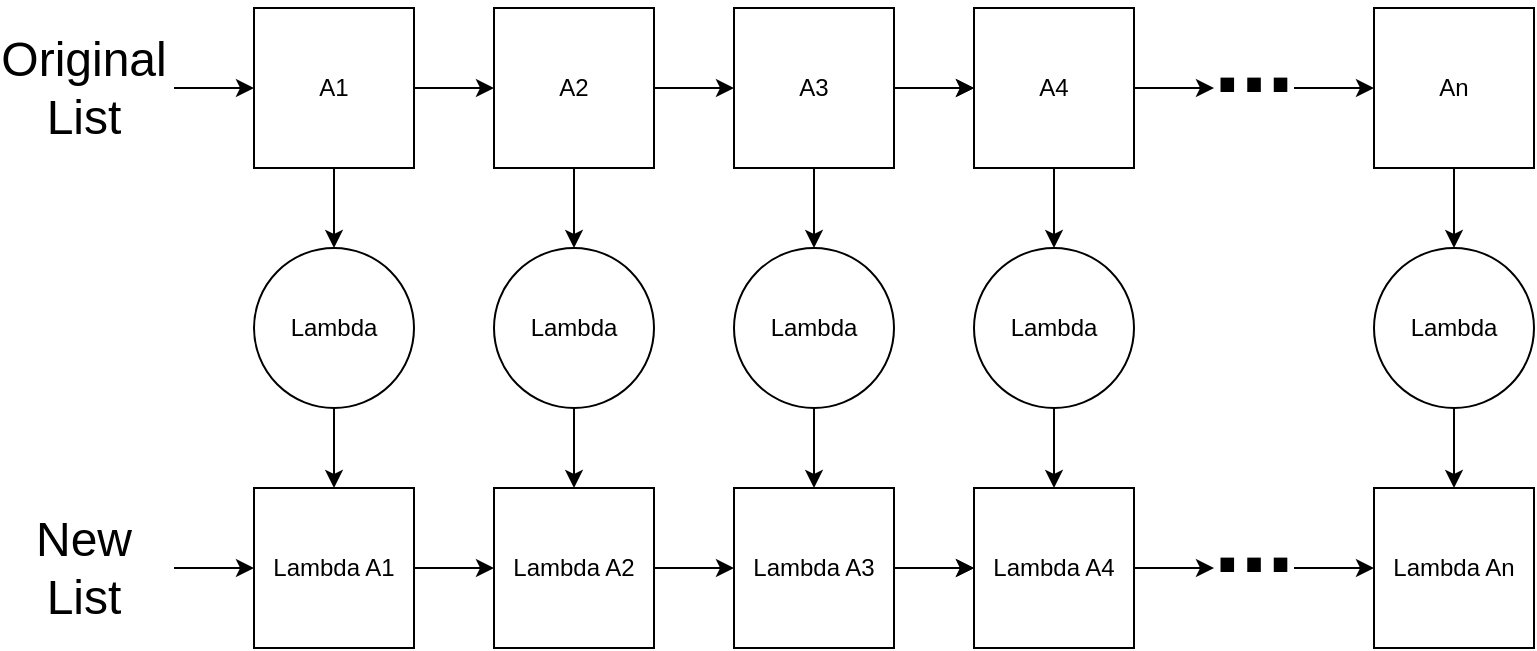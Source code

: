 <mxfile version="15.4.0" type="device"><diagram id="3NiHDR6TNe4F3CWg4E6x" name="Page-1"><mxGraphModel dx="768" dy="482" grid="1" gridSize="10" guides="1" tooltips="1" connect="1" arrows="1" fold="1" page="1" pageScale="1" pageWidth="850" pageHeight="1100" math="0" shadow="0"><root><mxCell id="0"/><mxCell id="1" parent="0"/><mxCell id="TmKJ0Zh9QFKf8AATux8c-1" style="edgeStyle=orthogonalEdgeStyle;rounded=0;orthogonalLoop=1;jettySize=auto;html=1;exitX=0;exitY=0.5;exitDx=0;exitDy=0;startArrow=classic;startFill=1;endArrow=none;endFill=0;" parent="1" source="TmKJ0Zh9QFKf8AATux8c-3" edge="1"><mxGeometry relative="1" as="geometry"><mxPoint x="105" y="160" as="targetPoint"/></mxGeometry></mxCell><mxCell id="TmKJ0Zh9QFKf8AATux8c-2" style="edgeStyle=orthogonalEdgeStyle;rounded=0;orthogonalLoop=1;jettySize=auto;html=1;exitX=0.5;exitY=1;exitDx=0;exitDy=0;entryX=0.5;entryY=0;entryDx=0;entryDy=0;startArrow=none;startFill=0;endArrow=classic;endFill=1;" parent="1" source="TmKJ0Zh9QFKf8AATux8c-3" target="TmKJ0Zh9QFKf8AATux8c-20" edge="1"><mxGeometry relative="1" as="geometry"/></mxCell><mxCell id="TmKJ0Zh9QFKf8AATux8c-3" value="A1" style="whiteSpace=wrap;html=1;aspect=fixed;" parent="1" vertex="1"><mxGeometry x="145" y="120" width="80" height="80" as="geometry"/></mxCell><mxCell id="TmKJ0Zh9QFKf8AATux8c-4" style="edgeStyle=orthogonalEdgeStyle;rounded=0;orthogonalLoop=1;jettySize=auto;html=1;exitX=0;exitY=0.5;exitDx=0;exitDy=0;entryX=1;entryY=0.5;entryDx=0;entryDy=0;startArrow=classic;startFill=1;endArrow=none;endFill=0;" parent="1" source="TmKJ0Zh9QFKf8AATux8c-6" target="TmKJ0Zh9QFKf8AATux8c-3" edge="1"><mxGeometry relative="1" as="geometry"/></mxCell><mxCell id="TmKJ0Zh9QFKf8AATux8c-5" value="" style="edgeStyle=orthogonalEdgeStyle;rounded=0;orthogonalLoop=1;jettySize=auto;html=1;startArrow=none;startFill=0;endArrow=classic;endFill=1;" parent="1" source="TmKJ0Zh9QFKf8AATux8c-6" target="TmKJ0Zh9QFKf8AATux8c-22" edge="1"><mxGeometry relative="1" as="geometry"/></mxCell><mxCell id="TmKJ0Zh9QFKf8AATux8c-6" value="A2" style="whiteSpace=wrap;html=1;aspect=fixed;" parent="1" vertex="1"><mxGeometry x="265" y="120" width="80" height="80" as="geometry"/></mxCell><mxCell id="TmKJ0Zh9QFKf8AATux8c-7" style="edgeStyle=orthogonalEdgeStyle;rounded=0;orthogonalLoop=1;jettySize=auto;html=1;exitX=0;exitY=0.5;exitDx=0;exitDy=0;entryX=1;entryY=0.5;entryDx=0;entryDy=0;startArrow=classic;startFill=1;endArrow=none;endFill=0;" parent="1" source="TmKJ0Zh9QFKf8AATux8c-10" target="TmKJ0Zh9QFKf8AATux8c-6" edge="1"><mxGeometry relative="1" as="geometry"/></mxCell><mxCell id="TmKJ0Zh9QFKf8AATux8c-8" value="" style="edgeStyle=orthogonalEdgeStyle;rounded=0;orthogonalLoop=1;jettySize=auto;html=1;startArrow=none;startFill=0;endArrow=classic;endFill=1;" parent="1" source="TmKJ0Zh9QFKf8AATux8c-10" target="TmKJ0Zh9QFKf8AATux8c-24" edge="1"><mxGeometry relative="1" as="geometry"/></mxCell><mxCell id="TmKJ0Zh9QFKf8AATux8c-9" value="" style="edgeStyle=orthogonalEdgeStyle;rounded=0;orthogonalLoop=1;jettySize=auto;html=1;startArrow=none;startFill=0;endArrow=classic;endFill=1;" parent="1" source="TmKJ0Zh9QFKf8AATux8c-10" target="TmKJ0Zh9QFKf8AATux8c-14" edge="1"><mxGeometry relative="1" as="geometry"/></mxCell><mxCell id="TmKJ0Zh9QFKf8AATux8c-10" value="A3" style="whiteSpace=wrap;html=1;aspect=fixed;" parent="1" vertex="1"><mxGeometry x="385" y="120" width="80" height="80" as="geometry"/></mxCell><mxCell id="TmKJ0Zh9QFKf8AATux8c-11" style="edgeStyle=orthogonalEdgeStyle;rounded=0;orthogonalLoop=1;jettySize=auto;html=1;exitX=0;exitY=0.5;exitDx=0;exitDy=0;startArrow=classic;startFill=1;endArrow=none;endFill=0;" parent="1" source="TmKJ0Zh9QFKf8AATux8c-14" edge="1"><mxGeometry relative="1" as="geometry"><mxPoint x="475" y="160" as="targetPoint"/></mxGeometry></mxCell><mxCell id="TmKJ0Zh9QFKf8AATux8c-12" style="edgeStyle=orthogonalEdgeStyle;rounded=0;orthogonalLoop=1;jettySize=auto;html=1;exitX=1;exitY=0.5;exitDx=0;exitDy=0;startArrow=none;startFill=0;endArrow=classic;endFill=1;" parent="1" source="TmKJ0Zh9QFKf8AATux8c-14" edge="1"><mxGeometry relative="1" as="geometry"><mxPoint x="625" y="160" as="targetPoint"/></mxGeometry></mxCell><mxCell id="TmKJ0Zh9QFKf8AATux8c-13" value="" style="edgeStyle=orthogonalEdgeStyle;rounded=0;orthogonalLoop=1;jettySize=auto;html=1;startArrow=none;startFill=0;endArrow=classic;endFill=1;" parent="1" source="TmKJ0Zh9QFKf8AATux8c-14" target="TmKJ0Zh9QFKf8AATux8c-26" edge="1"><mxGeometry relative="1" as="geometry"/></mxCell><mxCell id="TmKJ0Zh9QFKf8AATux8c-14" value="A4" style="whiteSpace=wrap;html=1;aspect=fixed;" parent="1" vertex="1"><mxGeometry x="505" y="120" width="80" height="80" as="geometry"/></mxCell><mxCell id="TmKJ0Zh9QFKf8AATux8c-15" style="edgeStyle=orthogonalEdgeStyle;rounded=0;orthogonalLoop=1;jettySize=auto;html=1;exitX=0;exitY=0.5;exitDx=0;exitDy=0;startArrow=classic;startFill=1;endArrow=none;endFill=0;" parent="1" source="TmKJ0Zh9QFKf8AATux8c-17" edge="1"><mxGeometry relative="1" as="geometry"><mxPoint x="665" y="160" as="targetPoint"/></mxGeometry></mxCell><mxCell id="TmKJ0Zh9QFKf8AATux8c-16" value="" style="edgeStyle=orthogonalEdgeStyle;rounded=0;orthogonalLoop=1;jettySize=auto;html=1;startArrow=none;startFill=0;endArrow=classic;endFill=1;" parent="1" source="TmKJ0Zh9QFKf8AATux8c-17" target="TmKJ0Zh9QFKf8AATux8c-29" edge="1"><mxGeometry relative="1" as="geometry"/></mxCell><mxCell id="TmKJ0Zh9QFKf8AATux8c-17" value="An" style="whiteSpace=wrap;html=1;aspect=fixed;" parent="1" vertex="1"><mxGeometry x="705" y="120" width="80" height="80" as="geometry"/></mxCell><mxCell id="TmKJ0Zh9QFKf8AATux8c-18" value="&lt;b&gt;&lt;font style=&quot;font-size: 48px&quot;&gt;...&lt;/font&gt;&lt;/b&gt;" style="text;html=1;strokeColor=none;fillColor=none;align=center;verticalAlign=middle;whiteSpace=wrap;rounded=0;" parent="1" vertex="1"><mxGeometry x="615" y="130" width="60" height="30" as="geometry"/></mxCell><mxCell id="TmKJ0Zh9QFKf8AATux8c-81" value="" style="edgeStyle=orthogonalEdgeStyle;rounded=0;orthogonalLoop=1;jettySize=auto;html=1;" parent="1" source="TmKJ0Zh9QFKf8AATux8c-20" target="TmKJ0Zh9QFKf8AATux8c-68" edge="1"><mxGeometry relative="1" as="geometry"/></mxCell><mxCell id="TmKJ0Zh9QFKf8AATux8c-20" value="Lambda" style="ellipse;whiteSpace=wrap;html=1;aspect=fixed;" parent="1" vertex="1"><mxGeometry x="145" y="240" width="80" height="80" as="geometry"/></mxCell><mxCell id="TmKJ0Zh9QFKf8AATux8c-82" value="" style="edgeStyle=orthogonalEdgeStyle;rounded=0;orthogonalLoop=1;jettySize=auto;html=1;" parent="1" source="TmKJ0Zh9QFKf8AATux8c-22" target="TmKJ0Zh9QFKf8AATux8c-70" edge="1"><mxGeometry relative="1" as="geometry"/></mxCell><mxCell id="TmKJ0Zh9QFKf8AATux8c-22" value="Lambda" style="ellipse;whiteSpace=wrap;html=1;aspect=fixed;" parent="1" vertex="1"><mxGeometry x="265" y="240" width="80" height="80" as="geometry"/></mxCell><mxCell id="TmKJ0Zh9QFKf8AATux8c-83" value="" style="edgeStyle=orthogonalEdgeStyle;rounded=0;orthogonalLoop=1;jettySize=auto;html=1;" parent="1" source="TmKJ0Zh9QFKf8AATux8c-24" target="TmKJ0Zh9QFKf8AATux8c-73" edge="1"><mxGeometry relative="1" as="geometry"/></mxCell><mxCell id="TmKJ0Zh9QFKf8AATux8c-24" value="Lambda" style="ellipse;whiteSpace=wrap;html=1;aspect=fixed;" parent="1" vertex="1"><mxGeometry x="385" y="240" width="80" height="80" as="geometry"/></mxCell><mxCell id="TmKJ0Zh9QFKf8AATux8c-84" value="" style="edgeStyle=orthogonalEdgeStyle;rounded=0;orthogonalLoop=1;jettySize=auto;html=1;" parent="1" source="TmKJ0Zh9QFKf8AATux8c-26" target="TmKJ0Zh9QFKf8AATux8c-76" edge="1"><mxGeometry relative="1" as="geometry"/></mxCell><mxCell id="TmKJ0Zh9QFKf8AATux8c-26" value="Lambda" style="ellipse;whiteSpace=wrap;html=1;aspect=fixed;" parent="1" vertex="1"><mxGeometry x="505" y="240" width="80" height="80" as="geometry"/></mxCell><mxCell id="TmKJ0Zh9QFKf8AATux8c-85" value="" style="edgeStyle=orthogonalEdgeStyle;rounded=0;orthogonalLoop=1;jettySize=auto;html=1;" parent="1" source="TmKJ0Zh9QFKf8AATux8c-29" target="TmKJ0Zh9QFKf8AATux8c-78" edge="1"><mxGeometry relative="1" as="geometry"/></mxCell><mxCell id="TmKJ0Zh9QFKf8AATux8c-29" value="Lambda" style="ellipse;whiteSpace=wrap;html=1;aspect=fixed;" parent="1" vertex="1"><mxGeometry x="705" y="240" width="80" height="80" as="geometry"/></mxCell><mxCell id="TmKJ0Zh9QFKf8AATux8c-33" value="&lt;font style=&quot;font-size: 24px&quot;&gt;Original&lt;br&gt;List&lt;br&gt;&lt;/font&gt;" style="text;html=1;strokeColor=none;fillColor=none;align=center;verticalAlign=middle;whiteSpace=wrap;rounded=0;" parent="1" vertex="1"><mxGeometry x="30" y="145" width="60" height="30" as="geometry"/></mxCell><mxCell id="TmKJ0Zh9QFKf8AATux8c-67" style="edgeStyle=orthogonalEdgeStyle;rounded=0;orthogonalLoop=1;jettySize=auto;html=1;exitX=0;exitY=0.5;exitDx=0;exitDy=0;startArrow=classic;startFill=1;endArrow=none;endFill=0;" parent="1" source="TmKJ0Zh9QFKf8AATux8c-68" edge="1"><mxGeometry relative="1" as="geometry"><mxPoint x="105" y="400" as="targetPoint"/></mxGeometry></mxCell><mxCell id="TmKJ0Zh9QFKf8AATux8c-68" value="Lambda A1" style="whiteSpace=wrap;html=1;aspect=fixed;" parent="1" vertex="1"><mxGeometry x="145" y="360" width="80" height="80" as="geometry"/></mxCell><mxCell id="TmKJ0Zh9QFKf8AATux8c-69" style="edgeStyle=orthogonalEdgeStyle;rounded=0;orthogonalLoop=1;jettySize=auto;html=1;exitX=0;exitY=0.5;exitDx=0;exitDy=0;entryX=1;entryY=0.5;entryDx=0;entryDy=0;startArrow=classic;startFill=1;endArrow=none;endFill=0;" parent="1" source="TmKJ0Zh9QFKf8AATux8c-70" target="TmKJ0Zh9QFKf8AATux8c-68" edge="1"><mxGeometry relative="1" as="geometry"/></mxCell><mxCell id="TmKJ0Zh9QFKf8AATux8c-70" value="&lt;span&gt;Lambda A2&lt;/span&gt;" style="whiteSpace=wrap;html=1;aspect=fixed;" parent="1" vertex="1"><mxGeometry x="265" y="360" width="80" height="80" as="geometry"/></mxCell><mxCell id="TmKJ0Zh9QFKf8AATux8c-71" style="edgeStyle=orthogonalEdgeStyle;rounded=0;orthogonalLoop=1;jettySize=auto;html=1;exitX=0;exitY=0.5;exitDx=0;exitDy=0;entryX=1;entryY=0.5;entryDx=0;entryDy=0;startArrow=classic;startFill=1;endArrow=none;endFill=0;" parent="1" source="TmKJ0Zh9QFKf8AATux8c-73" target="TmKJ0Zh9QFKf8AATux8c-70" edge="1"><mxGeometry relative="1" as="geometry"/></mxCell><mxCell id="TmKJ0Zh9QFKf8AATux8c-72" value="" style="edgeStyle=orthogonalEdgeStyle;rounded=0;orthogonalLoop=1;jettySize=auto;html=1;startArrow=none;startFill=0;endArrow=classic;endFill=1;" parent="1" source="TmKJ0Zh9QFKf8AATux8c-73" target="TmKJ0Zh9QFKf8AATux8c-76" edge="1"><mxGeometry relative="1" as="geometry"/></mxCell><mxCell id="TmKJ0Zh9QFKf8AATux8c-73" value="&lt;span&gt;Lambda A3&lt;/span&gt;" style="whiteSpace=wrap;html=1;aspect=fixed;" parent="1" vertex="1"><mxGeometry x="385" y="360" width="80" height="80" as="geometry"/></mxCell><mxCell id="TmKJ0Zh9QFKf8AATux8c-74" style="edgeStyle=orthogonalEdgeStyle;rounded=0;orthogonalLoop=1;jettySize=auto;html=1;exitX=0;exitY=0.5;exitDx=0;exitDy=0;startArrow=classic;startFill=1;endArrow=none;endFill=0;" parent="1" source="TmKJ0Zh9QFKf8AATux8c-76" edge="1"><mxGeometry relative="1" as="geometry"><mxPoint x="475" y="400" as="targetPoint"/></mxGeometry></mxCell><mxCell id="TmKJ0Zh9QFKf8AATux8c-75" style="edgeStyle=orthogonalEdgeStyle;rounded=0;orthogonalLoop=1;jettySize=auto;html=1;exitX=1;exitY=0.5;exitDx=0;exitDy=0;startArrow=none;startFill=0;endArrow=classic;endFill=1;" parent="1" source="TmKJ0Zh9QFKf8AATux8c-76" edge="1"><mxGeometry relative="1" as="geometry"><mxPoint x="625" y="400" as="targetPoint"/></mxGeometry></mxCell><mxCell id="TmKJ0Zh9QFKf8AATux8c-76" value="&lt;span&gt;Lambda A4&lt;/span&gt;" style="whiteSpace=wrap;html=1;aspect=fixed;" parent="1" vertex="1"><mxGeometry x="505" y="360" width="80" height="80" as="geometry"/></mxCell><mxCell id="TmKJ0Zh9QFKf8AATux8c-77" style="edgeStyle=orthogonalEdgeStyle;rounded=0;orthogonalLoop=1;jettySize=auto;html=1;exitX=0;exitY=0.5;exitDx=0;exitDy=0;startArrow=classic;startFill=1;endArrow=none;endFill=0;" parent="1" source="TmKJ0Zh9QFKf8AATux8c-78" edge="1"><mxGeometry relative="1" as="geometry"><mxPoint x="665" y="400" as="targetPoint"/></mxGeometry></mxCell><mxCell id="TmKJ0Zh9QFKf8AATux8c-78" value="&lt;span&gt;Lambda An&lt;/span&gt;" style="whiteSpace=wrap;html=1;aspect=fixed;" parent="1" vertex="1"><mxGeometry x="705" y="360" width="80" height="80" as="geometry"/></mxCell><mxCell id="TmKJ0Zh9QFKf8AATux8c-79" value="&lt;b&gt;&lt;font style=&quot;font-size: 48px&quot;&gt;...&lt;/font&gt;&lt;/b&gt;" style="text;html=1;strokeColor=none;fillColor=none;align=center;verticalAlign=middle;whiteSpace=wrap;rounded=0;" parent="1" vertex="1"><mxGeometry x="615" y="370" width="60" height="30" as="geometry"/></mxCell><mxCell id="TmKJ0Zh9QFKf8AATux8c-80" value="&lt;font style=&quot;font-size: 24px&quot;&gt;New&lt;br&gt;List&lt;br&gt;&lt;/font&gt;" style="text;html=1;strokeColor=none;fillColor=none;align=center;verticalAlign=middle;whiteSpace=wrap;rounded=0;" parent="1" vertex="1"><mxGeometry x="30" y="385" width="60" height="30" as="geometry"/></mxCell></root></mxGraphModel></diagram></mxfile>